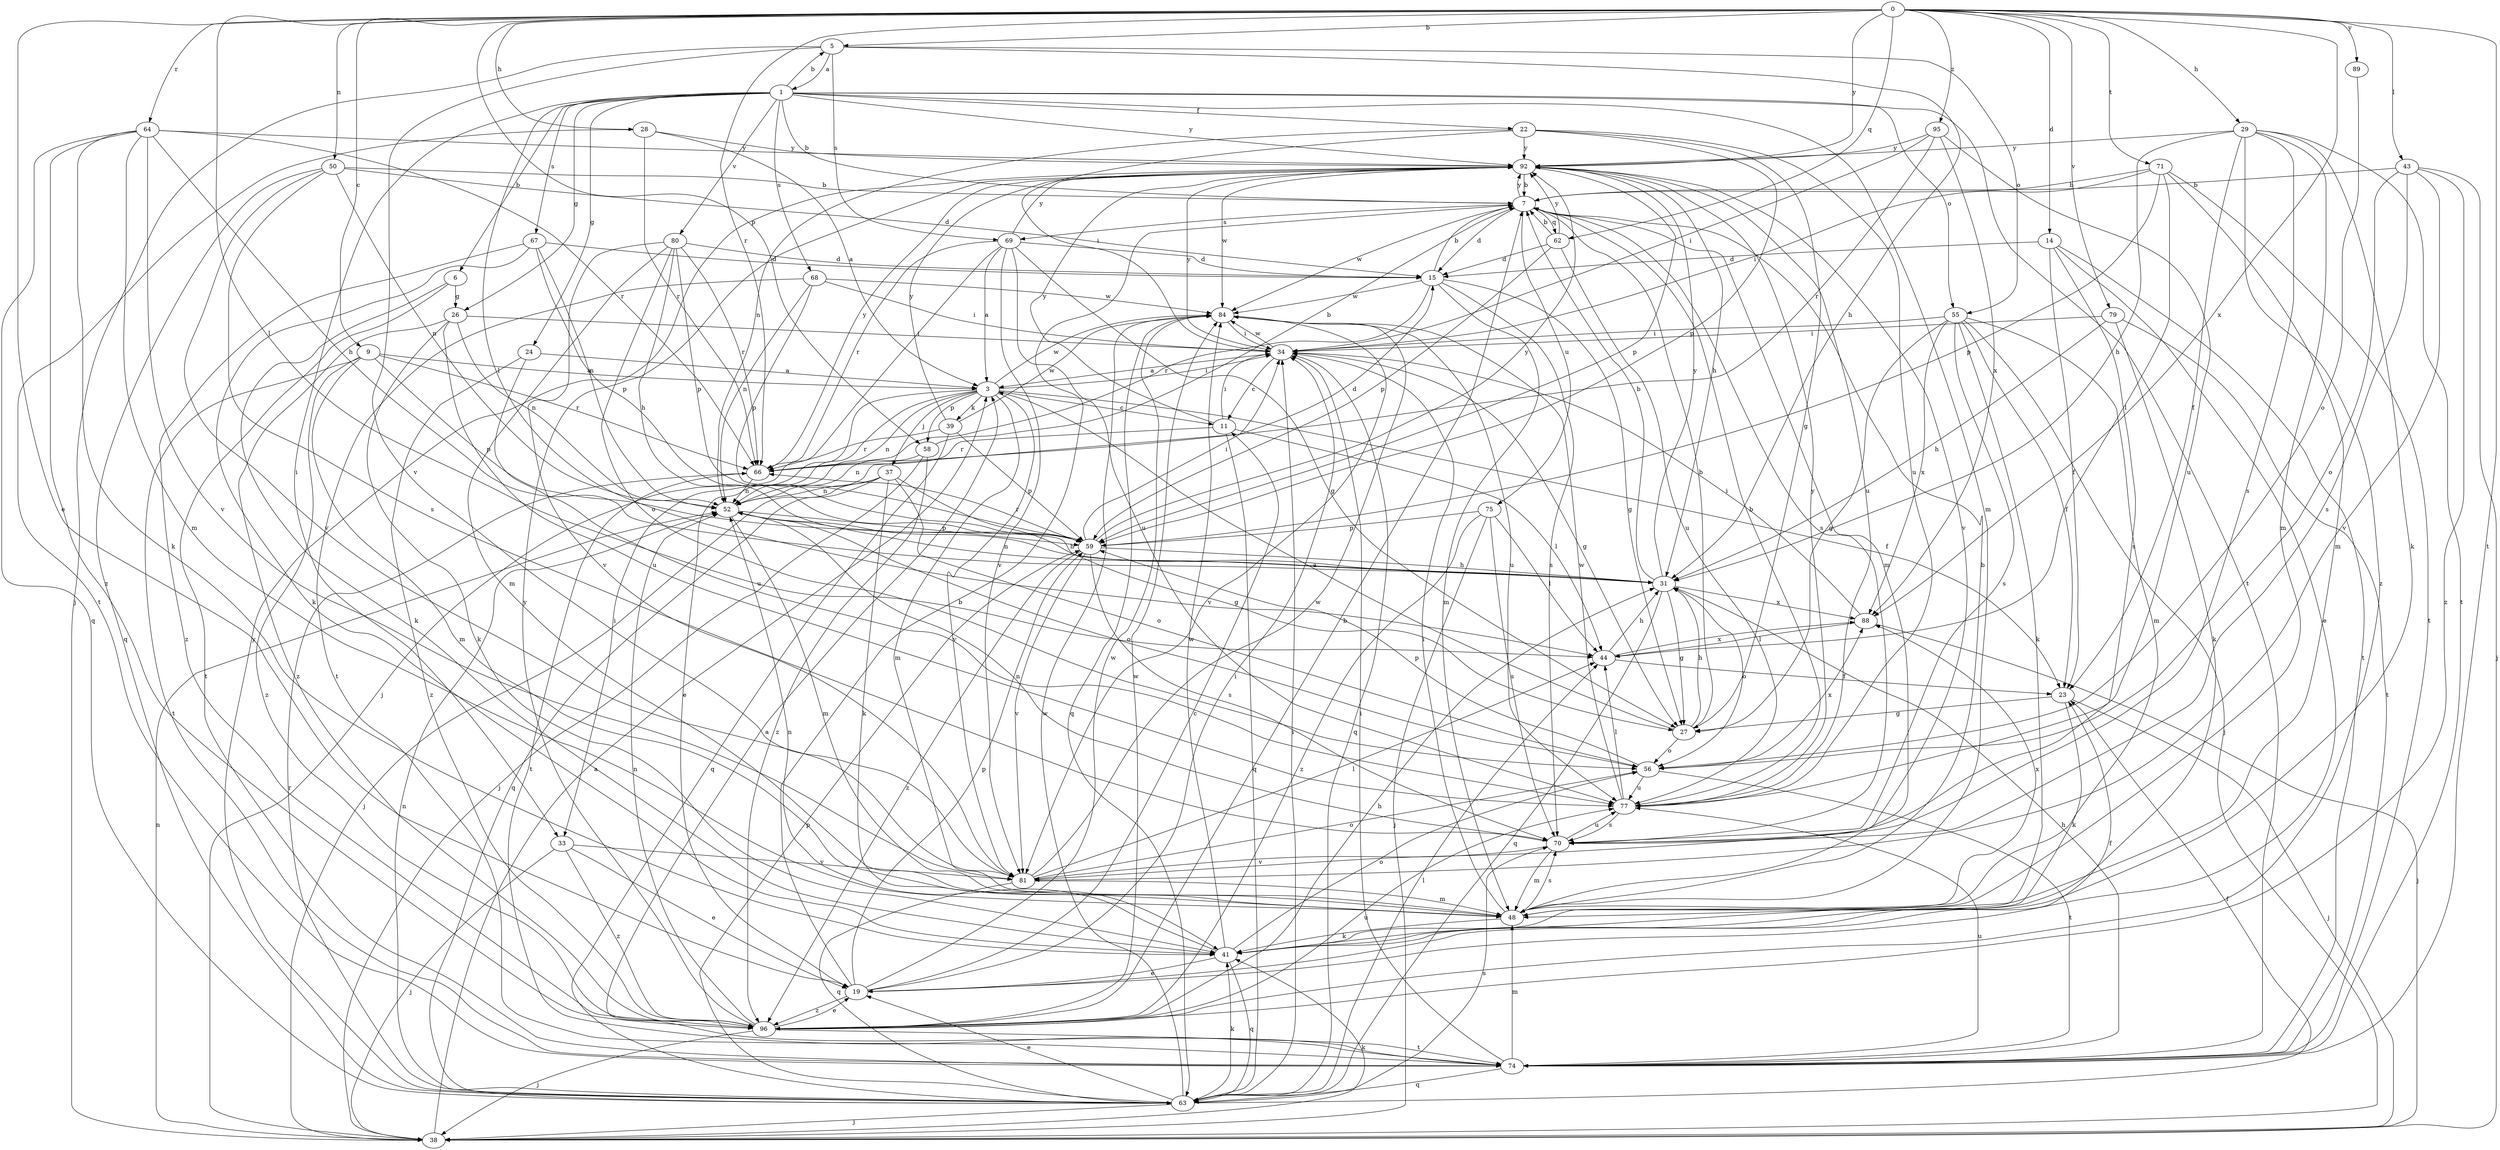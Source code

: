 strict digraph  {
0;
1;
3;
5;
6;
7;
9;
11;
14;
15;
19;
22;
23;
24;
26;
27;
28;
29;
31;
33;
34;
37;
38;
39;
41;
43;
44;
48;
50;
52;
55;
56;
58;
59;
62;
63;
64;
66;
67;
68;
69;
70;
71;
74;
75;
77;
79;
80;
81;
84;
88;
89;
92;
95;
96;
0 -> 5  [label=b];
0 -> 9  [label=c];
0 -> 14  [label=d];
0 -> 19  [label=e];
0 -> 28  [label=h];
0 -> 29  [label=h];
0 -> 43  [label=l];
0 -> 44  [label=l];
0 -> 50  [label=n];
0 -> 58  [label=p];
0 -> 62  [label=q];
0 -> 64  [label=r];
0 -> 66  [label=r];
0 -> 71  [label=t];
0 -> 74  [label=t];
0 -> 79  [label=v];
0 -> 88  [label=x];
0 -> 89  [label=y];
0 -> 92  [label=y];
0 -> 95  [label=z];
1 -> 5  [label=b];
1 -> 6  [label=b];
1 -> 7  [label=b];
1 -> 22  [label=f];
1 -> 24  [label=g];
1 -> 26  [label=g];
1 -> 33  [label=i];
1 -> 44  [label=l];
1 -> 48  [label=m];
1 -> 55  [label=o];
1 -> 67  [label=s];
1 -> 68  [label=s];
1 -> 74  [label=t];
1 -> 80  [label=v];
1 -> 92  [label=y];
3 -> 11  [label=c];
3 -> 19  [label=e];
3 -> 23  [label=f];
3 -> 33  [label=i];
3 -> 34  [label=i];
3 -> 37  [label=j];
3 -> 39  [label=k];
3 -> 48  [label=m];
3 -> 52  [label=n];
3 -> 58  [label=p];
3 -> 81  [label=v];
3 -> 84  [label=w];
5 -> 1  [label=a];
5 -> 31  [label=h];
5 -> 38  [label=j];
5 -> 55  [label=o];
5 -> 69  [label=s];
5 -> 81  [label=v];
6 -> 26  [label=g];
6 -> 41  [label=k];
6 -> 74  [label=t];
7 -> 15  [label=d];
7 -> 48  [label=m];
7 -> 62  [label=q];
7 -> 69  [label=s];
7 -> 70  [label=s];
7 -> 75  [label=u];
7 -> 84  [label=w];
7 -> 92  [label=y];
9 -> 3  [label=a];
9 -> 48  [label=m];
9 -> 59  [label=p];
9 -> 66  [label=r];
9 -> 74  [label=t];
9 -> 96  [label=z];
11 -> 34  [label=i];
11 -> 44  [label=l];
11 -> 63  [label=q];
11 -> 66  [label=r];
11 -> 92  [label=y];
14 -> 15  [label=d];
14 -> 19  [label=e];
14 -> 23  [label=f];
14 -> 70  [label=s];
14 -> 74  [label=t];
15 -> 7  [label=b];
15 -> 27  [label=g];
15 -> 48  [label=m];
15 -> 66  [label=r];
15 -> 70  [label=s];
15 -> 84  [label=w];
19 -> 7  [label=b];
19 -> 11  [label=c];
19 -> 23  [label=f];
19 -> 34  [label=i];
19 -> 59  [label=p];
19 -> 84  [label=w];
19 -> 96  [label=z];
22 -> 27  [label=g];
22 -> 34  [label=i];
22 -> 52  [label=n];
22 -> 59  [label=p];
22 -> 77  [label=u];
22 -> 92  [label=y];
23 -> 27  [label=g];
23 -> 38  [label=j];
23 -> 41  [label=k];
24 -> 3  [label=a];
24 -> 77  [label=u];
24 -> 96  [label=z];
26 -> 34  [label=i];
26 -> 41  [label=k];
26 -> 52  [label=n];
26 -> 77  [label=u];
26 -> 96  [label=z];
27 -> 3  [label=a];
27 -> 7  [label=b];
27 -> 31  [label=h];
27 -> 56  [label=o];
28 -> 3  [label=a];
28 -> 66  [label=r];
28 -> 74  [label=t];
28 -> 92  [label=y];
29 -> 23  [label=f];
29 -> 31  [label=h];
29 -> 41  [label=k];
29 -> 48  [label=m];
29 -> 70  [label=s];
29 -> 74  [label=t];
29 -> 92  [label=y];
29 -> 96  [label=z];
31 -> 7  [label=b];
31 -> 27  [label=g];
31 -> 52  [label=n];
31 -> 56  [label=o];
31 -> 63  [label=q];
31 -> 88  [label=x];
31 -> 92  [label=y];
33 -> 19  [label=e];
33 -> 38  [label=j];
33 -> 81  [label=v];
33 -> 96  [label=z];
34 -> 3  [label=a];
34 -> 11  [label=c];
34 -> 27  [label=g];
34 -> 63  [label=q];
34 -> 84  [label=w];
34 -> 92  [label=y];
37 -> 27  [label=g];
37 -> 38  [label=j];
37 -> 41  [label=k];
37 -> 52  [label=n];
37 -> 56  [label=o];
37 -> 63  [label=q];
38 -> 3  [label=a];
38 -> 41  [label=k];
38 -> 52  [label=n];
39 -> 59  [label=p];
39 -> 63  [label=q];
39 -> 66  [label=r];
39 -> 84  [label=w];
39 -> 92  [label=y];
41 -> 19  [label=e];
41 -> 52  [label=n];
41 -> 56  [label=o];
41 -> 63  [label=q];
41 -> 84  [label=w];
43 -> 7  [label=b];
43 -> 38  [label=j];
43 -> 56  [label=o];
43 -> 70  [label=s];
43 -> 81  [label=v];
43 -> 96  [label=z];
44 -> 23  [label=f];
44 -> 31  [label=h];
44 -> 88  [label=x];
48 -> 7  [label=b];
48 -> 34  [label=i];
48 -> 41  [label=k];
48 -> 70  [label=s];
48 -> 88  [label=x];
50 -> 7  [label=b];
50 -> 15  [label=d];
50 -> 52  [label=n];
50 -> 63  [label=q];
50 -> 70  [label=s];
50 -> 81  [label=v];
52 -> 15  [label=d];
52 -> 31  [label=h];
52 -> 48  [label=m];
52 -> 56  [label=o];
52 -> 59  [label=p];
55 -> 23  [label=f];
55 -> 27  [label=g];
55 -> 34  [label=i];
55 -> 38  [label=j];
55 -> 41  [label=k];
55 -> 48  [label=m];
55 -> 70  [label=s];
55 -> 88  [label=x];
56 -> 59  [label=p];
56 -> 74  [label=t];
56 -> 77  [label=u];
56 -> 88  [label=x];
58 -> 7  [label=b];
58 -> 38  [label=j];
58 -> 52  [label=n];
58 -> 96  [label=z];
59 -> 31  [label=h];
59 -> 34  [label=i];
59 -> 66  [label=r];
59 -> 70  [label=s];
59 -> 81  [label=v];
59 -> 92  [label=y];
59 -> 96  [label=z];
62 -> 7  [label=b];
62 -> 15  [label=d];
62 -> 59  [label=p];
62 -> 77  [label=u];
62 -> 92  [label=y];
63 -> 19  [label=e];
63 -> 23  [label=f];
63 -> 34  [label=i];
63 -> 38  [label=j];
63 -> 41  [label=k];
63 -> 44  [label=l];
63 -> 52  [label=n];
63 -> 59  [label=p];
63 -> 66  [label=r];
63 -> 70  [label=s];
63 -> 84  [label=w];
63 -> 92  [label=y];
64 -> 31  [label=h];
64 -> 41  [label=k];
64 -> 48  [label=m];
64 -> 63  [label=q];
64 -> 66  [label=r];
64 -> 81  [label=v];
64 -> 92  [label=y];
64 -> 96  [label=z];
66 -> 52  [label=n];
66 -> 74  [label=t];
66 -> 92  [label=y];
67 -> 15  [label=d];
67 -> 41  [label=k];
67 -> 52  [label=n];
67 -> 59  [label=p];
67 -> 96  [label=z];
68 -> 34  [label=i];
68 -> 52  [label=n];
68 -> 59  [label=p];
68 -> 74  [label=t];
68 -> 84  [label=w];
69 -> 3  [label=a];
69 -> 15  [label=d];
69 -> 27  [label=g];
69 -> 38  [label=j];
69 -> 66  [label=r];
69 -> 77  [label=u];
69 -> 81  [label=v];
69 -> 92  [label=y];
70 -> 48  [label=m];
70 -> 52  [label=n];
70 -> 77  [label=u];
70 -> 81  [label=v];
71 -> 7  [label=b];
71 -> 34  [label=i];
71 -> 44  [label=l];
71 -> 48  [label=m];
71 -> 59  [label=p];
71 -> 74  [label=t];
74 -> 3  [label=a];
74 -> 31  [label=h];
74 -> 34  [label=i];
74 -> 48  [label=m];
74 -> 63  [label=q];
74 -> 77  [label=u];
75 -> 38  [label=j];
75 -> 44  [label=l];
75 -> 59  [label=p];
75 -> 70  [label=s];
75 -> 96  [label=z];
77 -> 7  [label=b];
77 -> 44  [label=l];
77 -> 70  [label=s];
77 -> 84  [label=w];
77 -> 92  [label=y];
79 -> 31  [label=h];
79 -> 34  [label=i];
79 -> 41  [label=k];
79 -> 74  [label=t];
80 -> 15  [label=d];
80 -> 31  [label=h];
80 -> 48  [label=m];
80 -> 56  [label=o];
80 -> 59  [label=p];
80 -> 66  [label=r];
80 -> 81  [label=v];
81 -> 44  [label=l];
81 -> 48  [label=m];
81 -> 56  [label=o];
81 -> 63  [label=q];
81 -> 84  [label=w];
84 -> 34  [label=i];
84 -> 63  [label=q];
84 -> 77  [label=u];
84 -> 81  [label=v];
88 -> 34  [label=i];
88 -> 38  [label=j];
88 -> 44  [label=l];
89 -> 56  [label=o];
92 -> 7  [label=b];
92 -> 31  [label=h];
92 -> 59  [label=p];
92 -> 77  [label=u];
92 -> 81  [label=v];
92 -> 84  [label=w];
95 -> 34  [label=i];
95 -> 66  [label=r];
95 -> 77  [label=u];
95 -> 88  [label=x];
95 -> 92  [label=y];
96 -> 7  [label=b];
96 -> 19  [label=e];
96 -> 31  [label=h];
96 -> 38  [label=j];
96 -> 52  [label=n];
96 -> 74  [label=t];
96 -> 77  [label=u];
96 -> 84  [label=w];
96 -> 92  [label=y];
}
